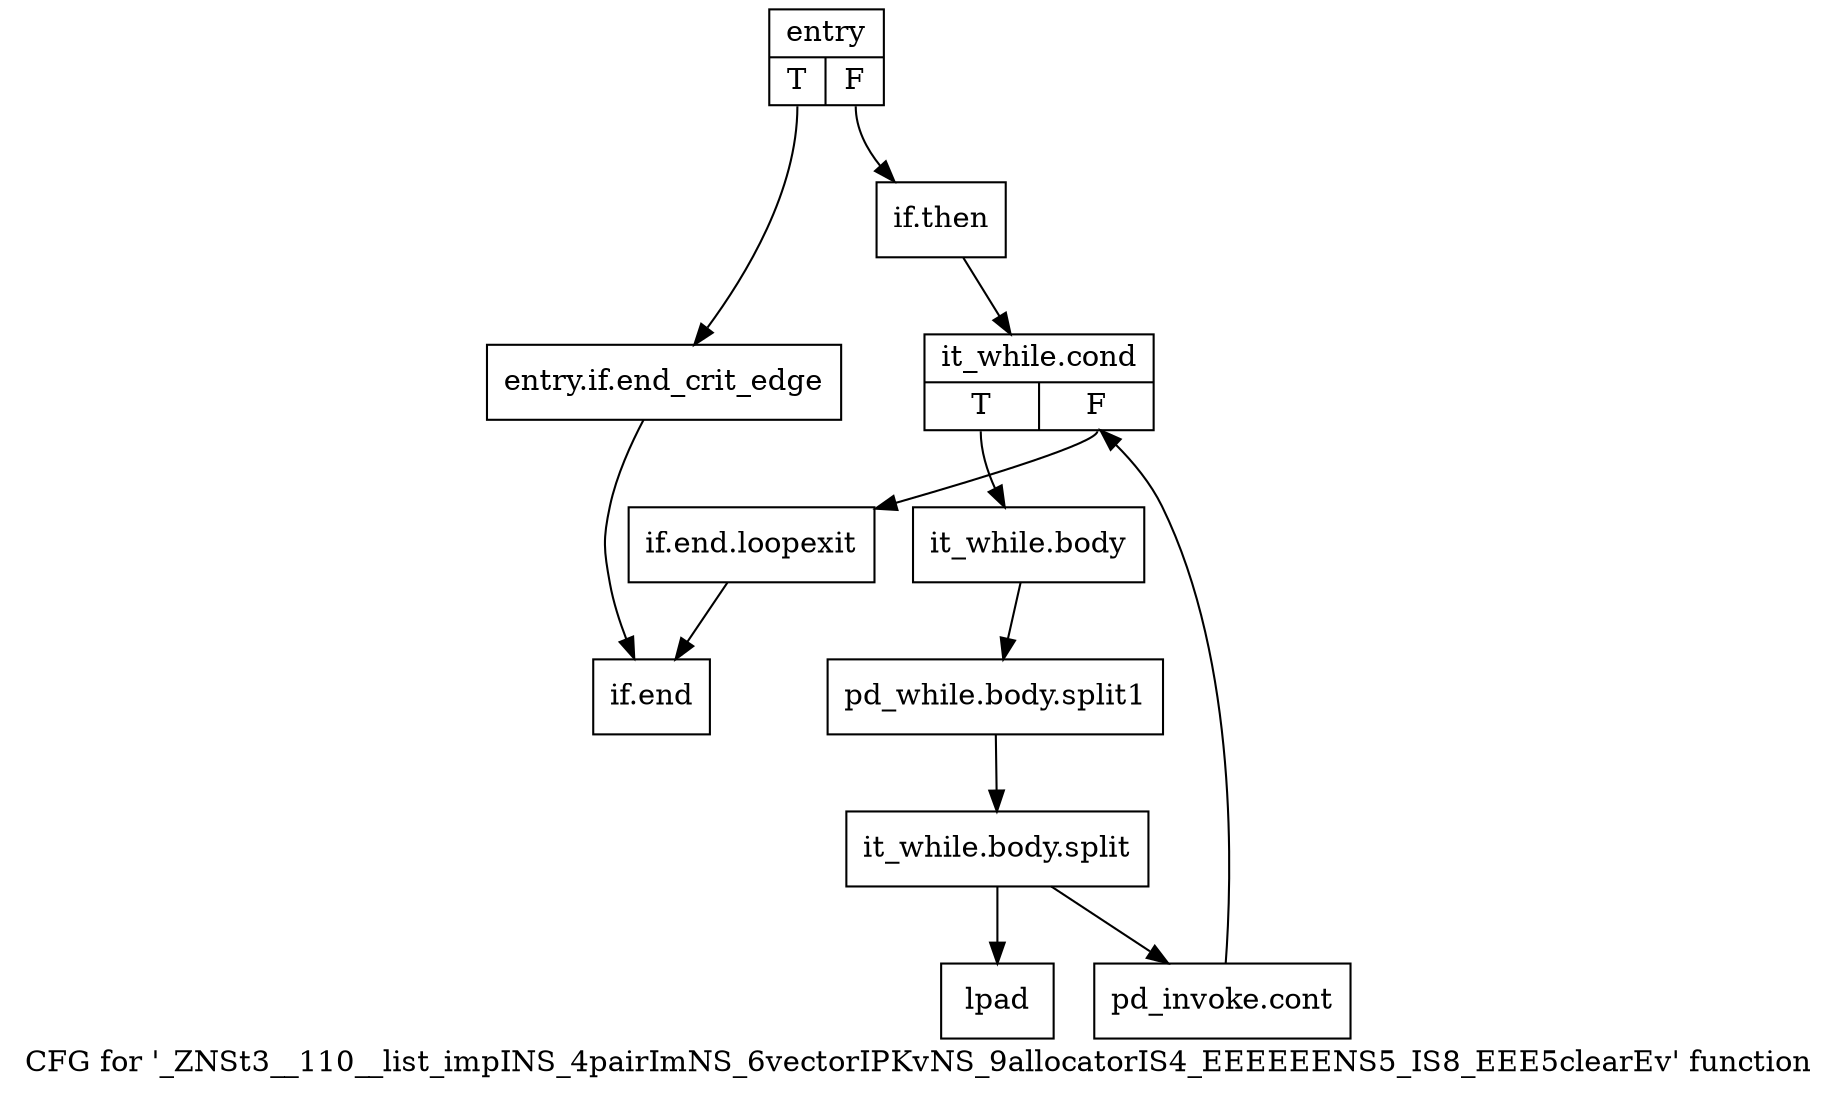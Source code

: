 digraph "CFG for '_ZNSt3__110__list_impINS_4pairImNS_6vectorIPKvNS_9allocatorIS4_EEEEEENS5_IS8_EEE5clearEv' function" {
	label="CFG for '_ZNSt3__110__list_impINS_4pairImNS_6vectorIPKvNS_9allocatorIS4_EEEEEENS5_IS8_EEE5clearEv' function";

	Node0x7cdf440 [shape=record,label="{entry|{<s0>T|<s1>F}}"];
	Node0x7cdf440:s0 -> Node0x7cdf490;
	Node0x7cdf440:s1 -> Node0x7cdf4e0;
	Node0x7cdf490 [shape=record,label="{entry.if.end_crit_edge}"];
	Node0x7cdf490 -> Node0x7cdf6c0;
	Node0x7cdf4e0 [shape=record,label="{if.then}"];
	Node0x7cdf4e0 -> Node0x7cdf530;
	Node0x7cdf530 [shape=record,label="{it_while.cond|{<s0>T|<s1>F}}"];
	Node0x7cdf530:s0 -> Node0x7cdf580;
	Node0x7cdf530:s1 -> Node0x7cdf670;
	Node0x7cdf580 [shape=record,label="{it_while.body}"];
	Node0x7cdf580 -> Node0xc3d2700;
	Node0xc3d2700 [shape=record,label="{pd_while.body.split1}"];
	Node0xc3d2700 -> Node0xc327e90;
	Node0xc327e90 [shape=record,label="{it_while.body.split}"];
	Node0xc327e90 -> Node0x7cdf5d0;
	Node0xc327e90 -> Node0x7cdf620;
	Node0x7cdf5d0 [shape=record,label="{pd_invoke.cont}"];
	Node0x7cdf5d0 -> Node0x7cdf530;
	Node0x7cdf620 [shape=record,label="{lpad}"];
	Node0x7cdf670 [shape=record,label="{if.end.loopexit}"];
	Node0x7cdf670 -> Node0x7cdf6c0;
	Node0x7cdf6c0 [shape=record,label="{if.end}"];
}
